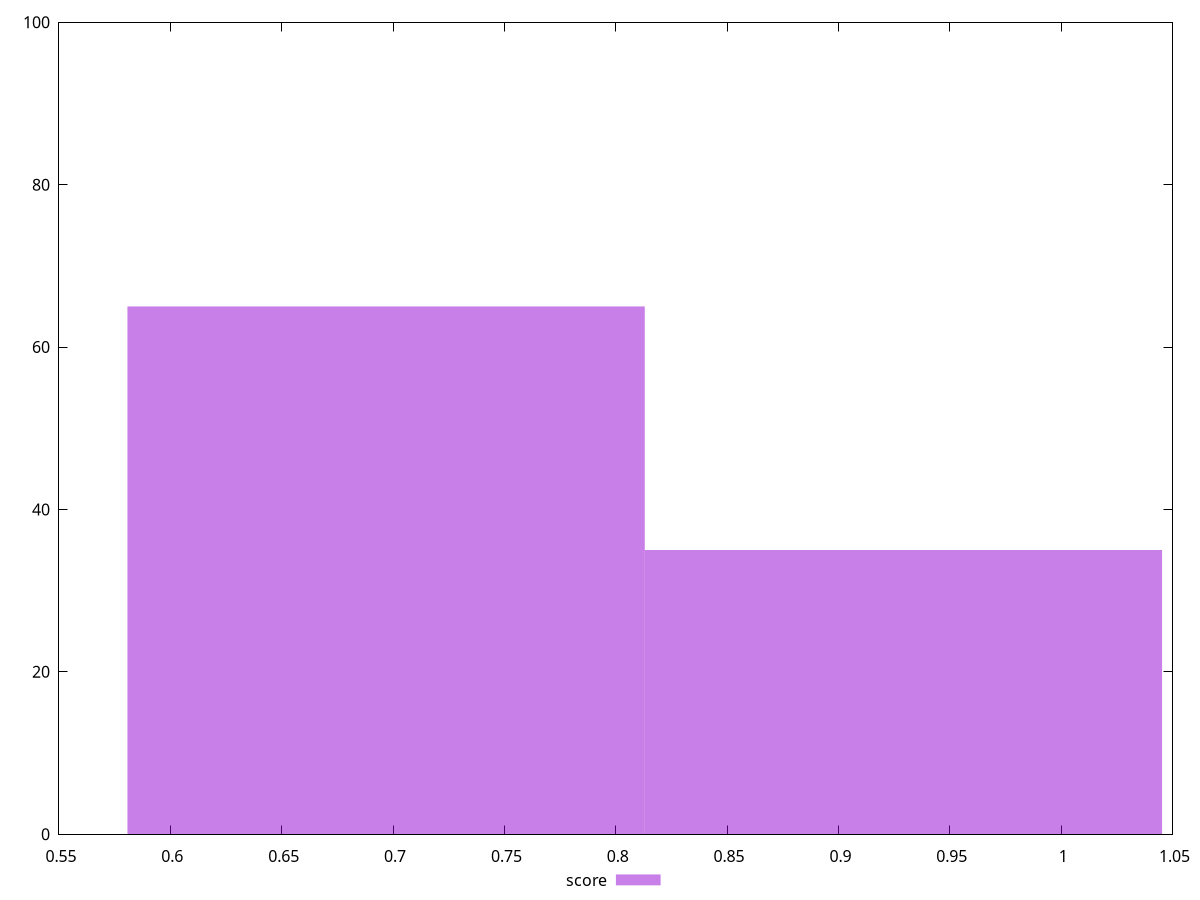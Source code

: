 reset
set terminal svg size 640, 490 enhanced background rgb 'white'
set output "reprap/render-blocking-resources/samples/pages+cached+noexternal+noimg/score/histogram.svg"

$score <<EOF
0.9291783597069697 35
0.6968837697802273 65
EOF

set key outside below
set boxwidth 0.23229458992674243
set yrange [0:100]
set style fill transparent solid 0.5 noborder

plot \
  $score title "score" with boxes, \


reset